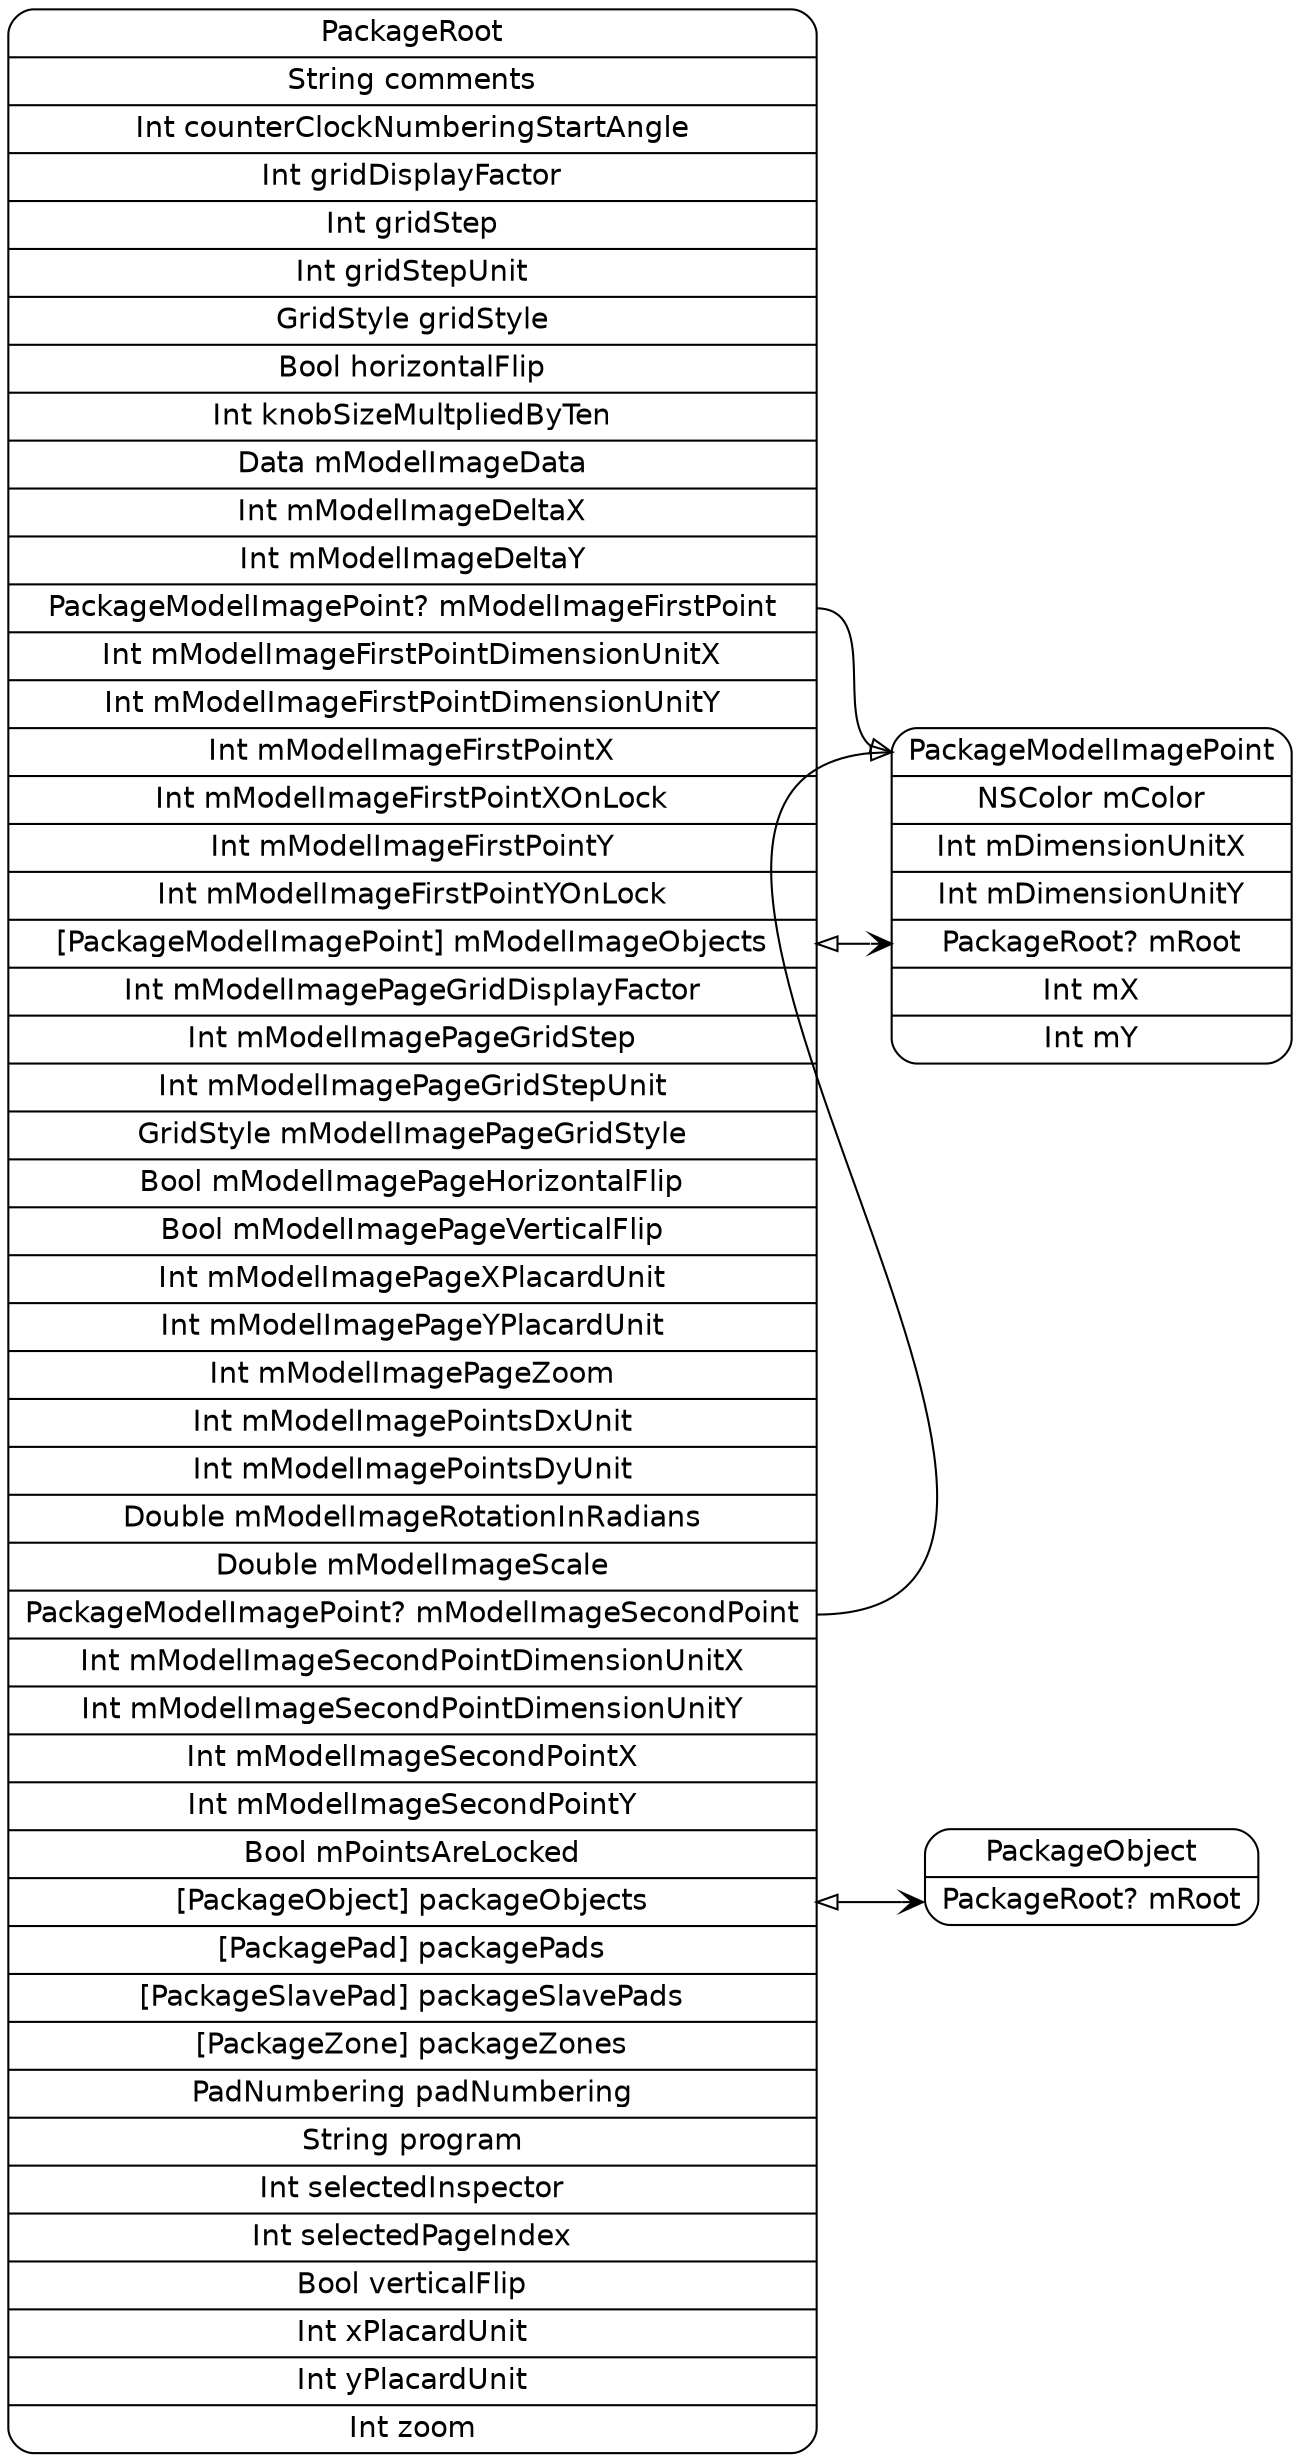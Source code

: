 digraph G {
  rankdir=LR ;
  node [shape=record fontname=helvetica style=rounded] ;
  PackageRoot[label="<PackageRoot>PackageRoot|String comments|Int counterClockNumberingStartAngle|Int gridDisplayFactor|Int gridStep|Int gridStepUnit|GridStyle gridStyle|Bool horizontalFlip|Int knobSizeMultpliedByTen|Data mModelImageData|Int mModelImageDeltaX|Int mModelImageDeltaY|<mModelImageFirstPoint>PackageModelImagePoint? mModelImageFirstPoint|Int mModelImageFirstPointDimensionUnitX|Int mModelImageFirstPointDimensionUnitY|Int mModelImageFirstPointX|Int mModelImageFirstPointXOnLock|Int mModelImageFirstPointY|Int mModelImageFirstPointYOnLock|<mModelImageObjects>[PackageModelImagePoint] mModelImageObjects|Int mModelImagePageGridDisplayFactor|Int mModelImagePageGridStep|Int mModelImagePageGridStepUnit|GridStyle mModelImagePageGridStyle|Bool mModelImagePageHorizontalFlip|Bool mModelImagePageVerticalFlip|Int mModelImagePageXPlacardUnit|Int mModelImagePageYPlacardUnit|Int mModelImagePageZoom|Int mModelImagePointsDxUnit|Int mModelImagePointsDyUnit|Double mModelImageRotationInRadians|Double mModelImageScale|<mModelImageSecondPoint>PackageModelImagePoint? mModelImageSecondPoint|Int mModelImageSecondPointDimensionUnitX|Int mModelImageSecondPointDimensionUnitY|Int mModelImageSecondPointX|Int mModelImageSecondPointY|Bool mPointsAreLocked|<packageObjects>[PackageObject] packageObjects|<packagePads>[PackagePad] packagePads|<packageSlavePads>[PackageSlavePad] packageSlavePads|<packageZones>[PackageZone] packageZones|PadNumbering padNumbering|String program|Int selectedInspector|Int selectedPageIndex|Bool verticalFlip|Int xPlacardUnit|Int yPlacardUnit|Int zoom"] ;
  PackageObject[label="<PackageObject>PackageObject|<mRoot>PackageRoot? mRoot"] ;
  PackageModelImagePoint[label="<PackageModelImagePoint>PackageModelImagePoint|NSColor mColor|Int mDimensionUnitX|Int mDimensionUnitY|<mRoot>PackageRoot? mRoot|Int mX|Int mY"] ;
  PackageRoot:mModelImageFirstPoint -> PackageModelImagePoint:PackageModelImagePoint [dir=both arrowtail=none arrowhead=onormal] ;
  PackageRoot:mModelImageObjects -> PackageModelImagePoint:mRoot [dir=both arrowtail=onormal arrowhead=vee] ;
  PackageRoot:mModelImageSecondPoint -> PackageModelImagePoint:PackageModelImagePoint [dir=both arrowtail=none arrowhead=onormal] ;
  PackageRoot:packageObjects -> PackageObject:mRoot [dir=both arrowtail=onormal arrowhead=vee] ;
}
